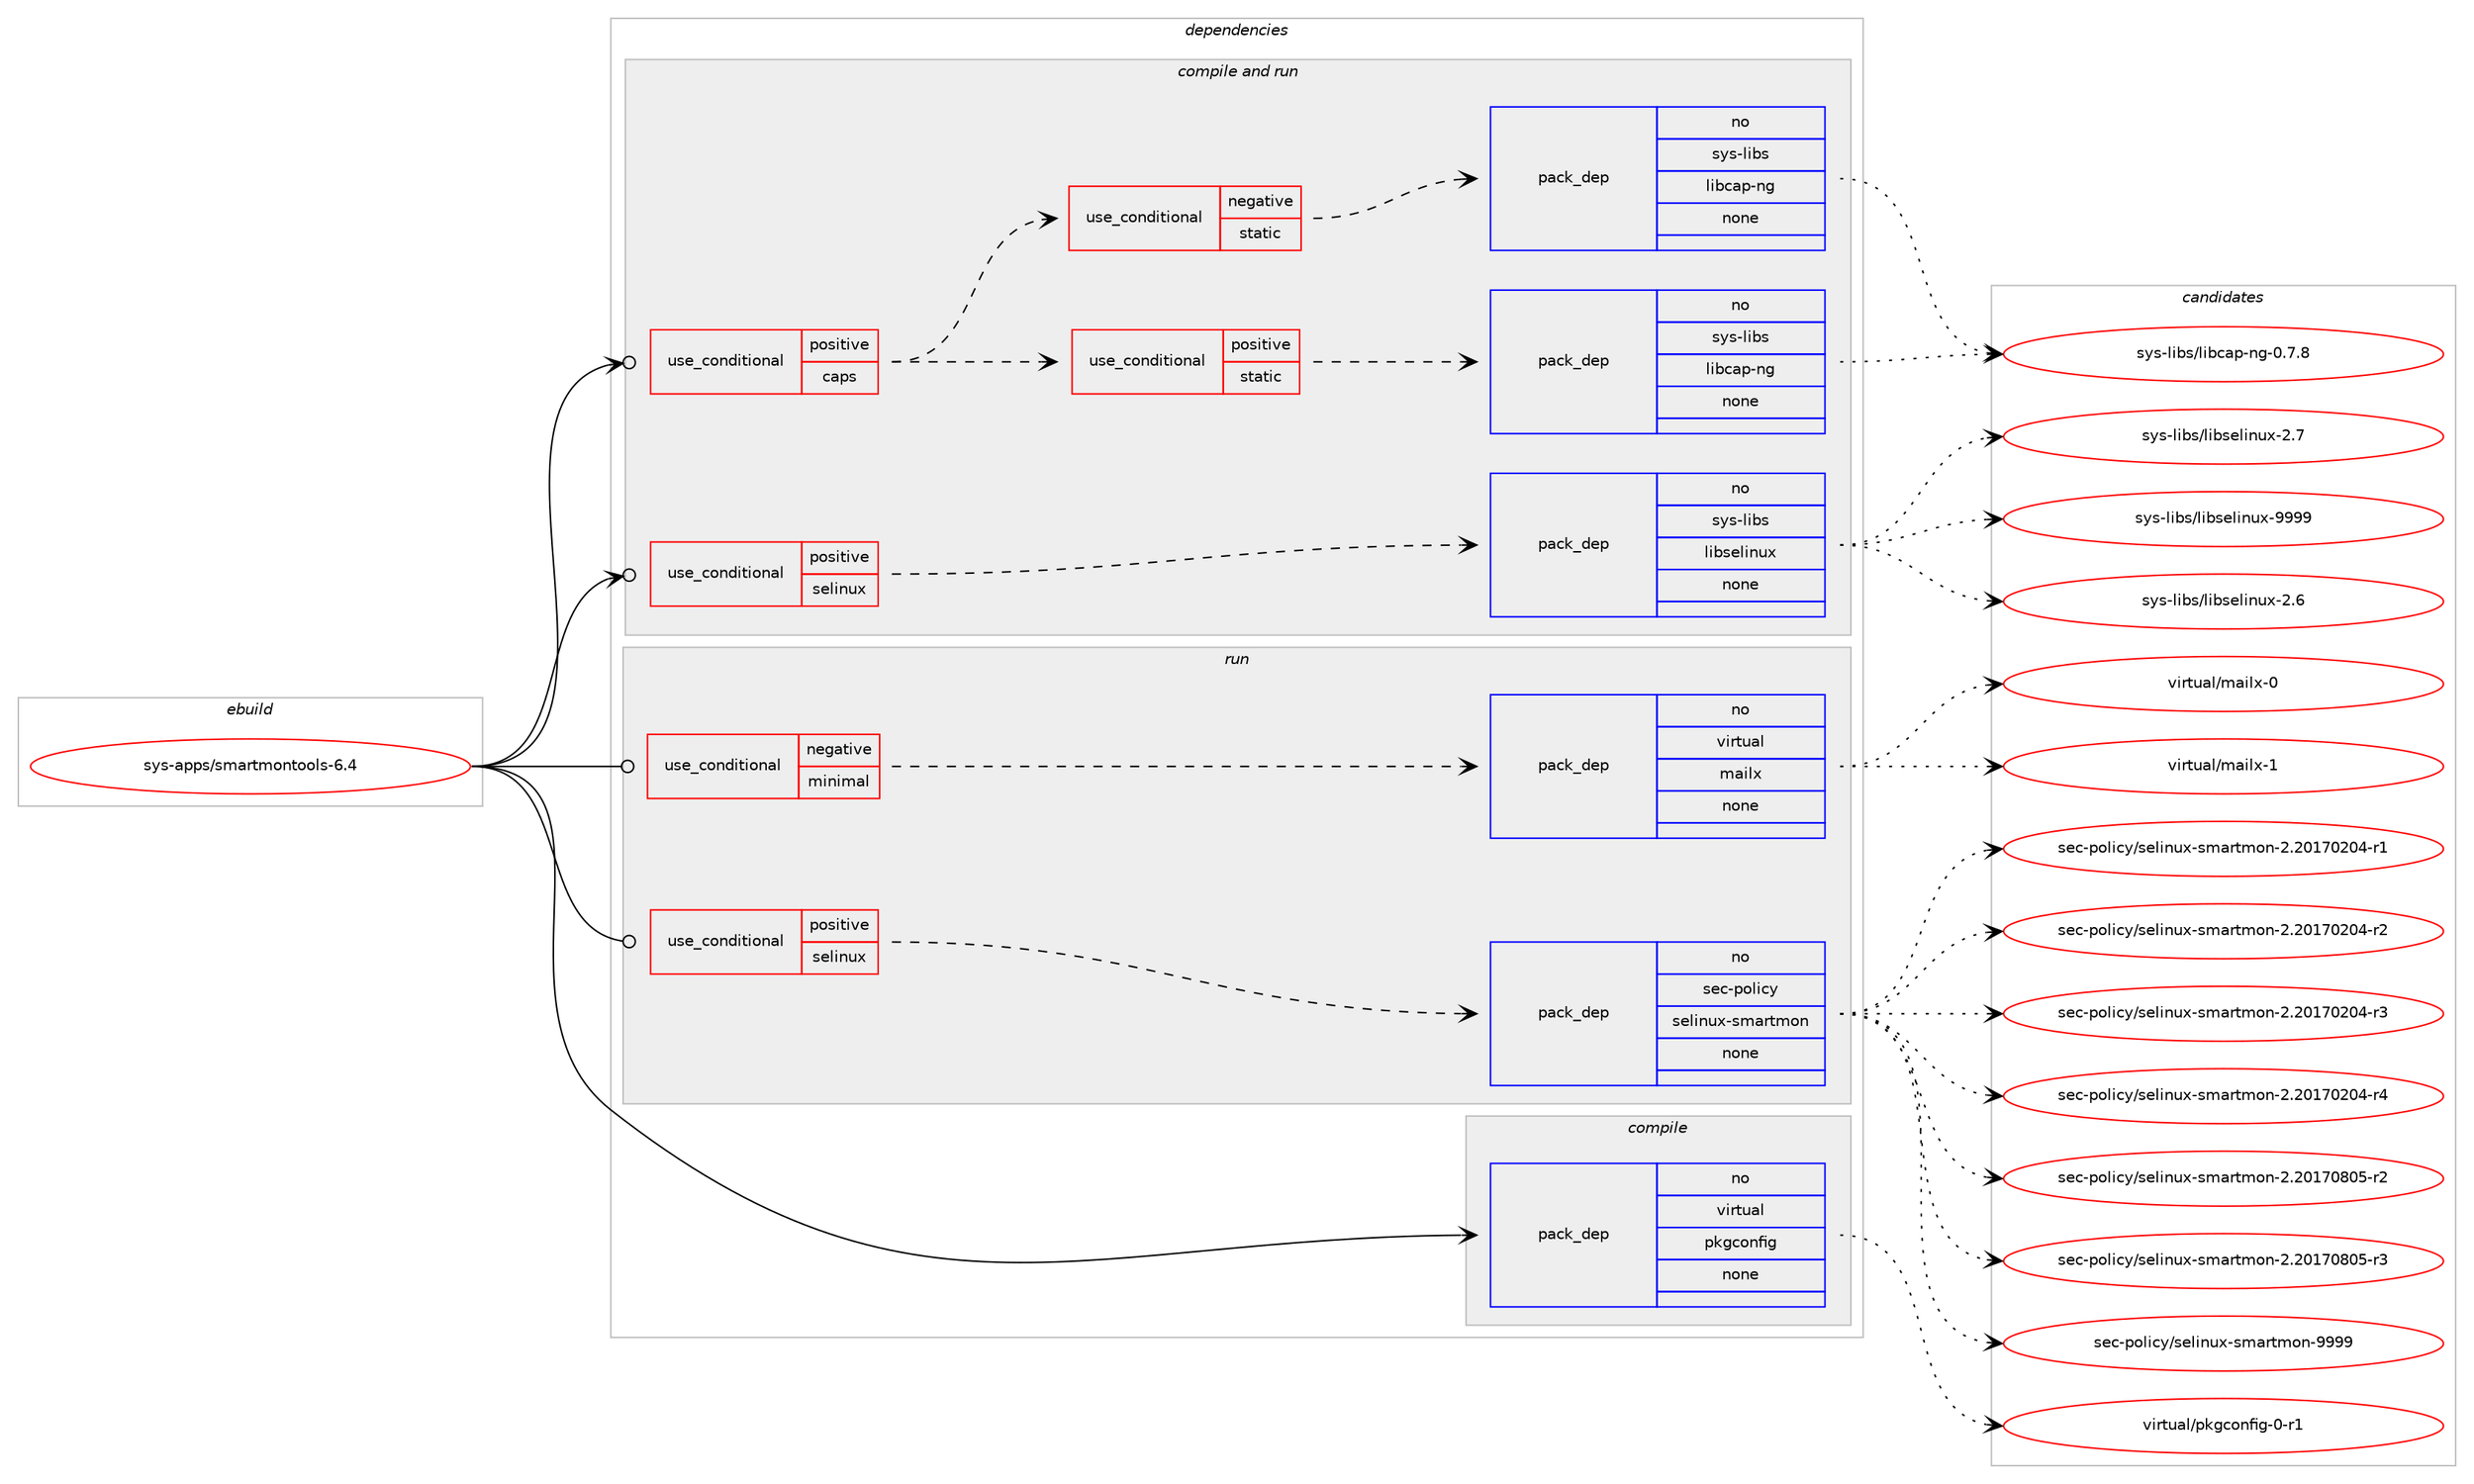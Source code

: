digraph prolog {

# *************
# Graph options
# *************

newrank=true;
concentrate=true;
compound=true;
graph [rankdir=LR,fontname=Helvetica,fontsize=10,ranksep=1.5];#, ranksep=2.5, nodesep=0.2];
edge  [arrowhead=vee];
node  [fontname=Helvetica,fontsize=10];

# **********
# The ebuild
# **********

subgraph cluster_leftcol {
color=gray;
rank=same;
label=<<i>ebuild</i>>;
id [label="sys-apps/smartmontools-6.4", color=red, width=4, href="../sys-apps/smartmontools-6.4.svg"];
}

# ****************
# The dependencies
# ****************

subgraph cluster_midcol {
color=gray;
label=<<i>dependencies</i>>;
subgraph cluster_compile {
fillcolor="#eeeeee";
style=filled;
label=<<i>compile</i>>;
subgraph pack350583 {
dependency472683 [label=<<TABLE BORDER="0" CELLBORDER="1" CELLSPACING="0" CELLPADDING="4" WIDTH="220"><TR><TD ROWSPAN="6" CELLPADDING="30">pack_dep</TD></TR><TR><TD WIDTH="110">no</TD></TR><TR><TD>virtual</TD></TR><TR><TD>pkgconfig</TD></TR><TR><TD>none</TD></TR><TR><TD></TD></TR></TABLE>>, shape=none, color=blue];
}
id:e -> dependency472683:w [weight=20,style="solid",arrowhead="vee"];
}
subgraph cluster_compileandrun {
fillcolor="#eeeeee";
style=filled;
label=<<i>compile and run</i>>;
subgraph cond113947 {
dependency472684 [label=<<TABLE BORDER="0" CELLBORDER="1" CELLSPACING="0" CELLPADDING="4"><TR><TD ROWSPAN="3" CELLPADDING="10">use_conditional</TD></TR><TR><TD>positive</TD></TR><TR><TD>caps</TD></TR></TABLE>>, shape=none, color=red];
subgraph cond113948 {
dependency472685 [label=<<TABLE BORDER="0" CELLBORDER="1" CELLSPACING="0" CELLPADDING="4"><TR><TD ROWSPAN="3" CELLPADDING="10">use_conditional</TD></TR><TR><TD>positive</TD></TR><TR><TD>static</TD></TR></TABLE>>, shape=none, color=red];
subgraph pack350584 {
dependency472686 [label=<<TABLE BORDER="0" CELLBORDER="1" CELLSPACING="0" CELLPADDING="4" WIDTH="220"><TR><TD ROWSPAN="6" CELLPADDING="30">pack_dep</TD></TR><TR><TD WIDTH="110">no</TD></TR><TR><TD>sys-libs</TD></TR><TR><TD>libcap-ng</TD></TR><TR><TD>none</TD></TR><TR><TD></TD></TR></TABLE>>, shape=none, color=blue];
}
dependency472685:e -> dependency472686:w [weight=20,style="dashed",arrowhead="vee"];
}
dependency472684:e -> dependency472685:w [weight=20,style="dashed",arrowhead="vee"];
subgraph cond113949 {
dependency472687 [label=<<TABLE BORDER="0" CELLBORDER="1" CELLSPACING="0" CELLPADDING="4"><TR><TD ROWSPAN="3" CELLPADDING="10">use_conditional</TD></TR><TR><TD>negative</TD></TR><TR><TD>static</TD></TR></TABLE>>, shape=none, color=red];
subgraph pack350585 {
dependency472688 [label=<<TABLE BORDER="0" CELLBORDER="1" CELLSPACING="0" CELLPADDING="4" WIDTH="220"><TR><TD ROWSPAN="6" CELLPADDING="30">pack_dep</TD></TR><TR><TD WIDTH="110">no</TD></TR><TR><TD>sys-libs</TD></TR><TR><TD>libcap-ng</TD></TR><TR><TD>none</TD></TR><TR><TD></TD></TR></TABLE>>, shape=none, color=blue];
}
dependency472687:e -> dependency472688:w [weight=20,style="dashed",arrowhead="vee"];
}
dependency472684:e -> dependency472687:w [weight=20,style="dashed",arrowhead="vee"];
}
id:e -> dependency472684:w [weight=20,style="solid",arrowhead="odotvee"];
subgraph cond113950 {
dependency472689 [label=<<TABLE BORDER="0" CELLBORDER="1" CELLSPACING="0" CELLPADDING="4"><TR><TD ROWSPAN="3" CELLPADDING="10">use_conditional</TD></TR><TR><TD>positive</TD></TR><TR><TD>selinux</TD></TR></TABLE>>, shape=none, color=red];
subgraph pack350586 {
dependency472690 [label=<<TABLE BORDER="0" CELLBORDER="1" CELLSPACING="0" CELLPADDING="4" WIDTH="220"><TR><TD ROWSPAN="6" CELLPADDING="30">pack_dep</TD></TR><TR><TD WIDTH="110">no</TD></TR><TR><TD>sys-libs</TD></TR><TR><TD>libselinux</TD></TR><TR><TD>none</TD></TR><TR><TD></TD></TR></TABLE>>, shape=none, color=blue];
}
dependency472689:e -> dependency472690:w [weight=20,style="dashed",arrowhead="vee"];
}
id:e -> dependency472689:w [weight=20,style="solid",arrowhead="odotvee"];
}
subgraph cluster_run {
fillcolor="#eeeeee";
style=filled;
label=<<i>run</i>>;
subgraph cond113951 {
dependency472691 [label=<<TABLE BORDER="0" CELLBORDER="1" CELLSPACING="0" CELLPADDING="4"><TR><TD ROWSPAN="3" CELLPADDING="10">use_conditional</TD></TR><TR><TD>negative</TD></TR><TR><TD>minimal</TD></TR></TABLE>>, shape=none, color=red];
subgraph pack350587 {
dependency472692 [label=<<TABLE BORDER="0" CELLBORDER="1" CELLSPACING="0" CELLPADDING="4" WIDTH="220"><TR><TD ROWSPAN="6" CELLPADDING="30">pack_dep</TD></TR><TR><TD WIDTH="110">no</TD></TR><TR><TD>virtual</TD></TR><TR><TD>mailx</TD></TR><TR><TD>none</TD></TR><TR><TD></TD></TR></TABLE>>, shape=none, color=blue];
}
dependency472691:e -> dependency472692:w [weight=20,style="dashed",arrowhead="vee"];
}
id:e -> dependency472691:w [weight=20,style="solid",arrowhead="odot"];
subgraph cond113952 {
dependency472693 [label=<<TABLE BORDER="0" CELLBORDER="1" CELLSPACING="0" CELLPADDING="4"><TR><TD ROWSPAN="3" CELLPADDING="10">use_conditional</TD></TR><TR><TD>positive</TD></TR><TR><TD>selinux</TD></TR></TABLE>>, shape=none, color=red];
subgraph pack350588 {
dependency472694 [label=<<TABLE BORDER="0" CELLBORDER="1" CELLSPACING="0" CELLPADDING="4" WIDTH="220"><TR><TD ROWSPAN="6" CELLPADDING="30">pack_dep</TD></TR><TR><TD WIDTH="110">no</TD></TR><TR><TD>sec-policy</TD></TR><TR><TD>selinux-smartmon</TD></TR><TR><TD>none</TD></TR><TR><TD></TD></TR></TABLE>>, shape=none, color=blue];
}
dependency472693:e -> dependency472694:w [weight=20,style="dashed",arrowhead="vee"];
}
id:e -> dependency472693:w [weight=20,style="solid",arrowhead="odot"];
}
}

# **************
# The candidates
# **************

subgraph cluster_choices {
rank=same;
color=gray;
label=<<i>candidates</i>>;

subgraph choice350583 {
color=black;
nodesep=1;
choice11810511411611797108471121071039911111010210510345484511449 [label="virtual/pkgconfig-0-r1", color=red, width=4,href="../virtual/pkgconfig-0-r1.svg"];
dependency472683:e -> choice11810511411611797108471121071039911111010210510345484511449:w [style=dotted,weight="100"];
}
subgraph choice350584 {
color=black;
nodesep=1;
choice11512111545108105981154710810598999711245110103454846554656 [label="sys-libs/libcap-ng-0.7.8", color=red, width=4,href="../sys-libs/libcap-ng-0.7.8.svg"];
dependency472686:e -> choice11512111545108105981154710810598999711245110103454846554656:w [style=dotted,weight="100"];
}
subgraph choice350585 {
color=black;
nodesep=1;
choice11512111545108105981154710810598999711245110103454846554656 [label="sys-libs/libcap-ng-0.7.8", color=red, width=4,href="../sys-libs/libcap-ng-0.7.8.svg"];
dependency472688:e -> choice11512111545108105981154710810598999711245110103454846554656:w [style=dotted,weight="100"];
}
subgraph choice350586 {
color=black;
nodesep=1;
choice1151211154510810598115471081059811510110810511011712045504654 [label="sys-libs/libselinux-2.6", color=red, width=4,href="../sys-libs/libselinux-2.6.svg"];
choice1151211154510810598115471081059811510110810511011712045504655 [label="sys-libs/libselinux-2.7", color=red, width=4,href="../sys-libs/libselinux-2.7.svg"];
choice115121115451081059811547108105981151011081051101171204557575757 [label="sys-libs/libselinux-9999", color=red, width=4,href="../sys-libs/libselinux-9999.svg"];
dependency472690:e -> choice1151211154510810598115471081059811510110810511011712045504654:w [style=dotted,weight="100"];
dependency472690:e -> choice1151211154510810598115471081059811510110810511011712045504655:w [style=dotted,weight="100"];
dependency472690:e -> choice115121115451081059811547108105981151011081051101171204557575757:w [style=dotted,weight="100"];
}
subgraph choice350587 {
color=black;
nodesep=1;
choice1181051141161179710847109971051081204548 [label="virtual/mailx-0", color=red, width=4,href="../virtual/mailx-0.svg"];
choice1181051141161179710847109971051081204549 [label="virtual/mailx-1", color=red, width=4,href="../virtual/mailx-1.svg"];
dependency472692:e -> choice1181051141161179710847109971051081204548:w [style=dotted,weight="100"];
dependency472692:e -> choice1181051141161179710847109971051081204549:w [style=dotted,weight="100"];
}
subgraph choice350588 {
color=black;
nodesep=1;
choice11510199451121111081059912147115101108105110117120451151099711411610911111045504650484955485048524511449 [label="sec-policy/selinux-smartmon-2.20170204-r1", color=red, width=4,href="../sec-policy/selinux-smartmon-2.20170204-r1.svg"];
choice11510199451121111081059912147115101108105110117120451151099711411610911111045504650484955485048524511450 [label="sec-policy/selinux-smartmon-2.20170204-r2", color=red, width=4,href="../sec-policy/selinux-smartmon-2.20170204-r2.svg"];
choice11510199451121111081059912147115101108105110117120451151099711411610911111045504650484955485048524511451 [label="sec-policy/selinux-smartmon-2.20170204-r3", color=red, width=4,href="../sec-policy/selinux-smartmon-2.20170204-r3.svg"];
choice11510199451121111081059912147115101108105110117120451151099711411610911111045504650484955485048524511452 [label="sec-policy/selinux-smartmon-2.20170204-r4", color=red, width=4,href="../sec-policy/selinux-smartmon-2.20170204-r4.svg"];
choice11510199451121111081059912147115101108105110117120451151099711411610911111045504650484955485648534511450 [label="sec-policy/selinux-smartmon-2.20170805-r2", color=red, width=4,href="../sec-policy/selinux-smartmon-2.20170805-r2.svg"];
choice11510199451121111081059912147115101108105110117120451151099711411610911111045504650484955485648534511451 [label="sec-policy/selinux-smartmon-2.20170805-r3", color=red, width=4,href="../sec-policy/selinux-smartmon-2.20170805-r3.svg"];
choice1151019945112111108105991214711510110810511011712045115109971141161091111104557575757 [label="sec-policy/selinux-smartmon-9999", color=red, width=4,href="../sec-policy/selinux-smartmon-9999.svg"];
dependency472694:e -> choice11510199451121111081059912147115101108105110117120451151099711411610911111045504650484955485048524511449:w [style=dotted,weight="100"];
dependency472694:e -> choice11510199451121111081059912147115101108105110117120451151099711411610911111045504650484955485048524511450:w [style=dotted,weight="100"];
dependency472694:e -> choice11510199451121111081059912147115101108105110117120451151099711411610911111045504650484955485048524511451:w [style=dotted,weight="100"];
dependency472694:e -> choice11510199451121111081059912147115101108105110117120451151099711411610911111045504650484955485048524511452:w [style=dotted,weight="100"];
dependency472694:e -> choice11510199451121111081059912147115101108105110117120451151099711411610911111045504650484955485648534511450:w [style=dotted,weight="100"];
dependency472694:e -> choice11510199451121111081059912147115101108105110117120451151099711411610911111045504650484955485648534511451:w [style=dotted,weight="100"];
dependency472694:e -> choice1151019945112111108105991214711510110810511011712045115109971141161091111104557575757:w [style=dotted,weight="100"];
}
}

}

